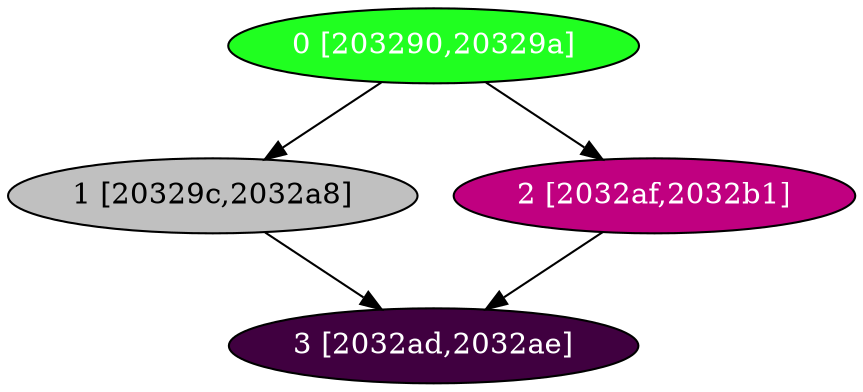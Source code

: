 diGraph libnss3{
	libnss3_0  [style=filled fillcolor="#20FF20" fontcolor="#ffffff" shape=oval label="0 [203290,20329a]"]
	libnss3_1  [style=filled fillcolor="#C0C0C0" fontcolor="#000000" shape=oval label="1 [20329c,2032a8]"]
	libnss3_2  [style=filled fillcolor="#C00080" fontcolor="#ffffff" shape=oval label="2 [2032af,2032b1]"]
	libnss3_3  [style=filled fillcolor="#400040" fontcolor="#ffffff" shape=oval label="3 [2032ad,2032ae]"]

	libnss3_0 -> libnss3_1
	libnss3_0 -> libnss3_2
	libnss3_1 -> libnss3_3
	libnss3_2 -> libnss3_3
}